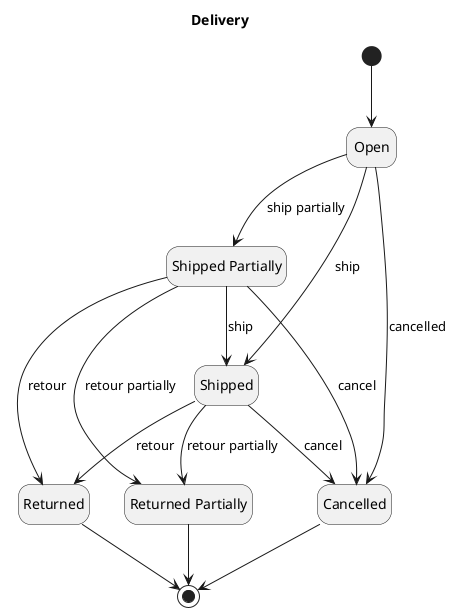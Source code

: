 @startuml

hide empty description

title "Delivery"

state "Open" as delivery_open
state "Shipped Partially" as delivery_shipped_partially
state "Shipped" as delivery_shipped
state "Returned" as delivery_returned
state "Returned Partially" as delivery_returned_partially
state "Cancelled" as delivery_cancelled

[*] --> delivery_open
delivery_open --> delivery_shipped : ship
delivery_open --> delivery_shipped_partially : ship partially
delivery_open --> delivery_cancelled : cancelled

delivery_shipped --> delivery_cancelled : cancel
delivery_shipped --> delivery_returned : retour
delivery_shipped --> delivery_returned_partially : retour partially

delivery_shipped_partially --> delivery_cancelled : cancel
delivery_shipped_partially --> delivery_shipped : ship
delivery_shipped_partially --> delivery_returned : retour
delivery_shipped_partially --> delivery_returned_partially : retour partially

delivery_cancelled --> [*]
delivery_returned --> [*]
delivery_returned_partially --> [*]

@enduml
